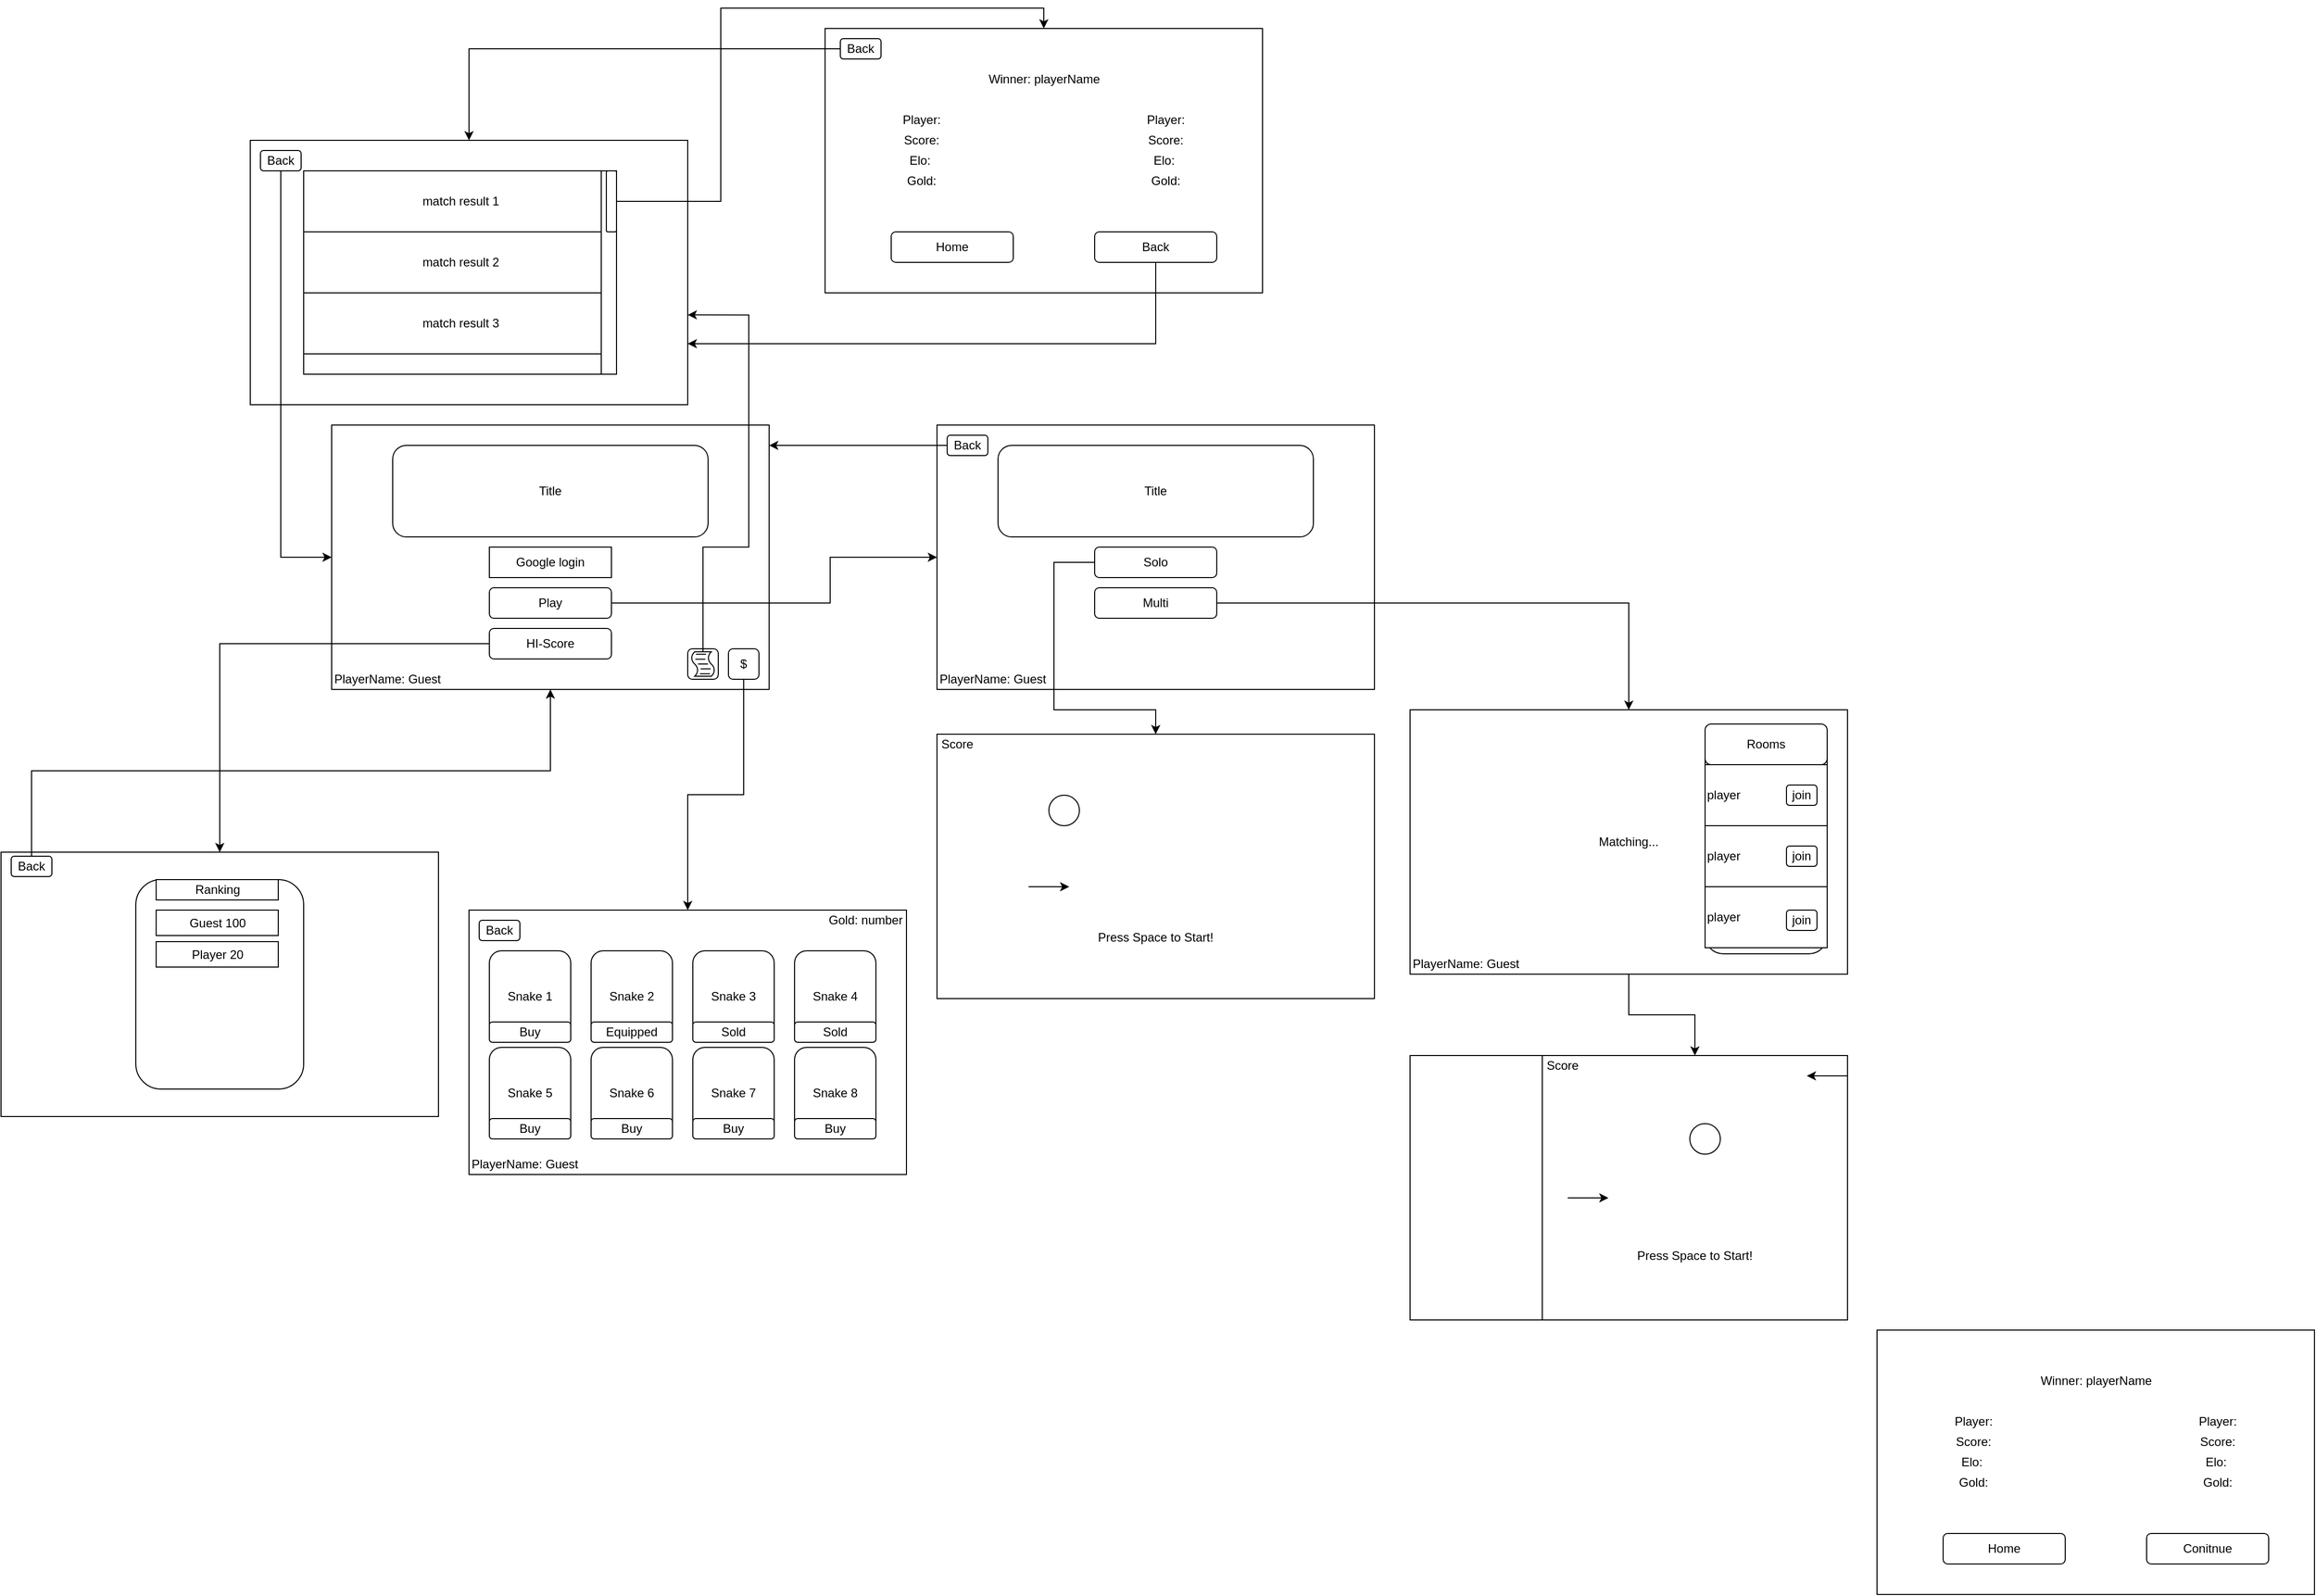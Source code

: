 <mxfile version="12.8.6" type="google"><diagram id="J53tYQup3hyC0t7pKHvP" name="Page-1"><mxGraphModel dx="2277" dy="1309" grid="1" gridSize="10" guides="1" tooltips="1" connect="1" arrows="1" fold="1" page="1" pageScale="1" pageWidth="1169" pageHeight="827" math="0" shadow="0"><root><mxCell id="0"/><mxCell id="1" parent="0"/><mxCell id="094Uyxnoe6RfK6rvbe17-1" value="" style="rounded=0;whiteSpace=wrap;html=1;" vertex="1" parent="1"><mxGeometry x="1080" y="640" width="430" height="260" as="geometry"/></mxCell><mxCell id="-EfgxJ5UrLYUa4ZJwMJZ-1" value="" style="rounded=0;whiteSpace=wrap;html=1;" parent="1" vertex="1"><mxGeometry x="20" y="20" width="430" height="260" as="geometry"/></mxCell><mxCell id="wEbS7HEM8zXvz7NVA_r6-2" value="" style="rounded=0;whiteSpace=wrap;html=1;" parent="1" vertex="1"><mxGeometry x="615" y="324" width="430" height="260" as="geometry"/></mxCell><mxCell id="M5F0qrwjIrJ_JEIdjpQz-5" style="edgeStyle=orthogonalEdgeStyle;rounded=0;orthogonalLoop=1;jettySize=auto;html=1;" parent="1" source="2wLH3CRTVkMD8u6jdnXQ-1" target="Uzh09OFhEm3jJOMTbpiP-16" edge="1"><mxGeometry relative="1" as="geometry"><Array as="points"><mxPoint x="510" y="195"/><mxPoint x="510" y="150"/></Array></mxGeometry></mxCell><mxCell id="2wLH3CRTVkMD8u6jdnXQ-1" value="Play" style="rounded=1;whiteSpace=wrap;html=1;" parent="1" vertex="1"><mxGeometry x="175" y="180" width="120" height="30" as="geometry"/></mxCell><mxCell id="2wLH3CRTVkMD8u6jdnXQ-2" value="Title" style="rounded=1;whiteSpace=wrap;html=1;" parent="1" vertex="1"><mxGeometry x="80" y="40" width="310" height="90" as="geometry"/></mxCell><mxCell id="2wLH3CRTVkMD8u6jdnXQ-3" style="edgeStyle=orthogonalEdgeStyle;rounded=0;orthogonalLoop=1;jettySize=auto;html=1;exitX=0.5;exitY=1;exitDx=0;exitDy=0;" parent="1" source="2wLH3CRTVkMD8u6jdnXQ-1" target="2wLH3CRTVkMD8u6jdnXQ-1" edge="1"><mxGeometry relative="1" as="geometry"/></mxCell><mxCell id="Uzh09OFhEm3jJOMTbpiP-1" value="Google login" style="rounded=0;whiteSpace=wrap;html=1;" parent="1" vertex="1"><mxGeometry x="175" y="140" width="120" height="30" as="geometry"/></mxCell><mxCell id="Uzh09OFhEm3jJOMTbpiP-2" value="PlayerName: Guest" style="text;html=1;strokeColor=none;fillColor=none;align=center;verticalAlign=middle;whiteSpace=wrap;rounded=0;" parent="1" vertex="1"><mxGeometry x="20" y="260" width="110" height="20" as="geometry"/></mxCell><mxCell id="Uzh09OFhEm3jJOMTbpiP-3" value="Score" style="text;html=1;strokeColor=none;fillColor=none;align=center;verticalAlign=middle;whiteSpace=wrap;rounded=0;" parent="1" vertex="1"><mxGeometry x="615" y="324" width="40" height="20" as="geometry"/></mxCell><mxCell id="Uzh09OFhEm3jJOMTbpiP-5" value="" style="ellipse;whiteSpace=wrap;html=1;aspect=fixed;" parent="1" vertex="1"><mxGeometry x="725" y="384" width="30" height="30" as="geometry"/></mxCell><mxCell id="Uzh09OFhEm3jJOMTbpiP-6" value="Press Space to Start!" style="text;html=1;strokeColor=none;fillColor=none;align=center;verticalAlign=middle;whiteSpace=wrap;rounded=0;" parent="1" vertex="1"><mxGeometry x="770" y="514" width="120" height="20" as="geometry"/></mxCell><mxCell id="Uzh09OFhEm3jJOMTbpiP-16" value="" style="rounded=0;whiteSpace=wrap;html=1;" parent="1" vertex="1"><mxGeometry x="615" y="20" width="430" height="260" as="geometry"/></mxCell><mxCell id="Uzh09OFhEm3jJOMTbpiP-18" value="Title" style="rounded=1;whiteSpace=wrap;html=1;" parent="1" vertex="1"><mxGeometry x="675" y="40" width="310" height="90" as="geometry"/></mxCell><mxCell id="Uzh09OFhEm3jJOMTbpiP-19" style="edgeStyle=orthogonalEdgeStyle;rounded=0;orthogonalLoop=1;jettySize=auto;html=1;exitX=0.5;exitY=1;exitDx=0;exitDy=0;" parent="1" edge="1"><mxGeometry relative="1" as="geometry"><mxPoint x="830" y="210" as="sourcePoint"/><mxPoint x="830" y="210" as="targetPoint"/></mxGeometry></mxCell><mxCell id="Uzh09OFhEm3jJOMTbpiP-22" value="PlayerName: Guest" style="text;html=1;strokeColor=none;fillColor=none;align=center;verticalAlign=middle;whiteSpace=wrap;rounded=0;" parent="1" vertex="1"><mxGeometry x="615" y="260" width="110" height="20" as="geometry"/></mxCell><mxCell id="Uzh09OFhEm3jJOMTbpiP-49" style="edgeStyle=orthogonalEdgeStyle;rounded=0;orthogonalLoop=1;jettySize=auto;html=1;" parent="1" source="Uzh09OFhEm3jJOMTbpiP-26" target="wEbS7HEM8zXvz7NVA_r6-2" edge="1"><mxGeometry relative="1" as="geometry"><mxPoint x="660" y="320" as="targetPoint"/><Array as="points"><mxPoint x="730" y="155"/><mxPoint x="730" y="300"/><mxPoint x="830" y="300"/></Array></mxGeometry></mxCell><mxCell id="Uzh09OFhEm3jJOMTbpiP-26" value="Solo&lt;span style=&quot;color: rgba(0 , 0 , 0 , 0) ; font-family: monospace ; font-size: 0px ; white-space: nowrap&quot;&gt;%3CmxGraphModel%3E%3Croot%3E%3CmxCell%20id%3D%220%22%2F%3E%3CmxCell%20id%3D%221%22%20parent%3D%220%22%2F%3E%3CmxCell%20id%3D%222%22%20value%3D%22Play%22%20style%3D%22rounded%3D1%3BwhiteSpace%3Dwrap%3Bhtml%3D1%3B%22%20vertex%3D%221%22%20parent%3D%221%22%3E%3CmxGeometry%20x%3D%22175%22%20y%3D%22180%22%20width%3D%22120%22%20height%3D%2230%22%20as%3D%22geometry%22%2F%3E%3C%2FmxCell%3E%3C%2Froot%3E%3C%2FmxGraphModel%3E&lt;/span&gt;" style="rounded=1;whiteSpace=wrap;html=1;" parent="1" vertex="1"><mxGeometry x="770" y="140" width="120" height="30" as="geometry"/></mxCell><mxCell id="Uzh09OFhEm3jJOMTbpiP-47" style="edgeStyle=orthogonalEdgeStyle;rounded=0;orthogonalLoop=1;jettySize=auto;html=1;" parent="1" source="Uzh09OFhEm3jJOMTbpiP-27" target="Uzh09OFhEm3jJOMTbpiP-45" edge="1"><mxGeometry relative="1" as="geometry"/></mxCell><mxCell id="Uzh09OFhEm3jJOMTbpiP-27" value="Multi" style="rounded=1;whiteSpace=wrap;html=1;" parent="1" vertex="1"><mxGeometry x="770" y="180" width="120" height="30" as="geometry"/></mxCell><mxCell id="Uzh09OFhEm3jJOMTbpiP-50" style="edgeStyle=orthogonalEdgeStyle;rounded=0;orthogonalLoop=1;jettySize=auto;html=1;entryX=1;entryY=0.077;entryDx=0;entryDy=0;entryPerimeter=0;" parent="1" source="Uzh09OFhEm3jJOMTbpiP-28" target="-EfgxJ5UrLYUa4ZJwMJZ-1" edge="1"><mxGeometry relative="1" as="geometry"/></mxCell><mxCell id="Uzh09OFhEm3jJOMTbpiP-28" value="Back" style="rounded=1;whiteSpace=wrap;html=1;" parent="1" vertex="1"><mxGeometry x="625" y="30" width="40" height="20" as="geometry"/></mxCell><mxCell id="Uzh09OFhEm3jJOMTbpiP-29" value="" style="rounded=0;whiteSpace=wrap;html=1;" parent="1" vertex="1"><mxGeometry x="1210" y="640" width="300" height="260" as="geometry"/></mxCell><mxCell id="Uzh09OFhEm3jJOMTbpiP-30" value="Score" style="text;html=1;strokeColor=none;fillColor=none;align=center;verticalAlign=middle;whiteSpace=wrap;rounded=0;" parent="1" vertex="1"><mxGeometry x="1210" y="640" width="40" height="20" as="geometry"/></mxCell><mxCell id="Uzh09OFhEm3jJOMTbpiP-33" value="Press Space to Start!" style="text;html=1;strokeColor=none;fillColor=none;align=center;verticalAlign=middle;whiteSpace=wrap;rounded=0;" parent="1" vertex="1"><mxGeometry x="1300" y="827" width="120" height="20" as="geometry"/></mxCell><mxCell id="Uzh09OFhEm3jJOMTbpiP-39" value="" style="ellipse;whiteSpace=wrap;html=1;aspect=fixed;" parent="1" vertex="1"><mxGeometry x="1355" y="707" width="30" height="30" as="geometry"/></mxCell><mxCell id="Uzh09OFhEm3jJOMTbpiP-42" value="" style="endArrow=classic;html=1;" parent="1" edge="1"><mxGeometry width="50" height="50" relative="1" as="geometry"><mxPoint x="1510" y="660" as="sourcePoint"/><mxPoint x="1470" y="660" as="targetPoint"/><Array as="points"/></mxGeometry></mxCell><mxCell id="Uzh09OFhEm3jJOMTbpiP-43" value="" style="endArrow=classic;html=1;" parent="1" edge="1"><mxGeometry width="50" height="50" relative="1" as="geometry"><mxPoint x="1235" y="780" as="sourcePoint"/><mxPoint x="1275" y="780" as="targetPoint"/><Array as="points"/></mxGeometry></mxCell><mxCell id="Uzh09OFhEm3jJOMTbpiP-44" value="" style="endArrow=classic;html=1;" parent="1" edge="1"><mxGeometry width="50" height="50" relative="1" as="geometry"><mxPoint x="705" y="474" as="sourcePoint"/><mxPoint x="745" y="474" as="targetPoint"/><Array as="points"/></mxGeometry></mxCell><mxCell id="Uzh09OFhEm3jJOMTbpiP-48" style="edgeStyle=orthogonalEdgeStyle;rounded=0;orthogonalLoop=1;jettySize=auto;html=1;" parent="1" source="Uzh09OFhEm3jJOMTbpiP-45" target="Uzh09OFhEm3jJOMTbpiP-29" edge="1"><mxGeometry relative="1" as="geometry"/></mxCell><mxCell id="Uzh09OFhEm3jJOMTbpiP-45" value="Matching..." style="rounded=0;whiteSpace=wrap;html=1;" parent="1" vertex="1"><mxGeometry x="1080" y="300" width="430" height="260" as="geometry"/></mxCell><mxCell id="Uzh09OFhEm3jJOMTbpiP-53" value="" style="rounded=0;whiteSpace=wrap;html=1;" parent="1" vertex="1"><mxGeometry x="-305" y="440" width="430" height="260" as="geometry"/></mxCell><mxCell id="Uzh09OFhEm3jJOMTbpiP-55" value="" style="rounded=1;whiteSpace=wrap;html=1;" parent="1" vertex="1"><mxGeometry x="-172.5" y="467" width="165" height="206" as="geometry"/></mxCell><mxCell id="Uzh09OFhEm3jJOMTbpiP-57" value="Ranking" style="rounded=0;whiteSpace=wrap;html=1;" parent="1" vertex="1"><mxGeometry x="-152.5" y="467" width="120" height="20" as="geometry"/></mxCell><mxCell id="Uzh09OFhEm3jJOMTbpiP-60" value="Guest 100" style="rounded=0;whiteSpace=wrap;html=1;" parent="1" vertex="1"><mxGeometry x="-152.5" y="497" width="120" height="25" as="geometry"/></mxCell><mxCell id="Uzh09OFhEm3jJOMTbpiP-61" value="Player 20" style="rounded=0;whiteSpace=wrap;html=1;" parent="1" vertex="1"><mxGeometry x="-152.5" y="528" width="120" height="25" as="geometry"/></mxCell><mxCell id="M5F0qrwjIrJ_JEIdjpQz-34" style="edgeStyle=orthogonalEdgeStyle;rounded=0;orthogonalLoop=1;jettySize=auto;html=1;" parent="1" source="Uzh09OFhEm3jJOMTbpiP-62" target="-EfgxJ5UrLYUa4ZJwMJZ-1" edge="1"><mxGeometry relative="1" as="geometry"><Array as="points"><mxPoint x="-275" y="360"/><mxPoint x="235" y="360"/></Array></mxGeometry></mxCell><mxCell id="Uzh09OFhEm3jJOMTbpiP-62" value="Back" style="rounded=1;whiteSpace=wrap;html=1;" parent="1" vertex="1"><mxGeometry x="-295" y="444" width="40" height="20" as="geometry"/></mxCell><mxCell id="Uzh09OFhEm3jJOMTbpiP-64" value="PlayerName: Guest" style="text;html=1;strokeColor=none;fillColor=none;align=center;verticalAlign=middle;whiteSpace=wrap;rounded=0;" parent="1" vertex="1"><mxGeometry x="1080" y="540" width="110" height="20" as="geometry"/></mxCell><mxCell id="M5F0qrwjIrJ_JEIdjpQz-2" style="edgeStyle=orthogonalEdgeStyle;rounded=0;orthogonalLoop=1;jettySize=auto;html=1;" parent="1" source="2wLH3CRTVkMD8u6jdnXQ-4" target="Uzh09OFhEm3jJOMTbpiP-53" edge="1"><mxGeometry relative="1" as="geometry"/></mxCell><mxCell id="2wLH3CRTVkMD8u6jdnXQ-4" value="HI-Score" style="rounded=1;whiteSpace=wrap;html=1;" parent="1" vertex="1"><mxGeometry x="175" y="220" width="120" height="30" as="geometry"/></mxCell><mxCell id="M5F0qrwjIrJ_JEIdjpQz-35" style="edgeStyle=orthogonalEdgeStyle;rounded=0;orthogonalLoop=1;jettySize=auto;html=1;" parent="1" source="M5F0qrwjIrJ_JEIdjpQz-6" target="M5F0qrwjIrJ_JEIdjpQz-7" edge="1"><mxGeometry relative="1" as="geometry"/></mxCell><mxCell id="M5F0qrwjIrJ_JEIdjpQz-6" value="$" style="rounded=1;whiteSpace=wrap;html=1;" parent="1" vertex="1"><mxGeometry x="410" y="240" width="30" height="30" as="geometry"/></mxCell><mxCell id="M5F0qrwjIrJ_JEIdjpQz-7" value="" style="rounded=0;whiteSpace=wrap;html=1;" parent="1" vertex="1"><mxGeometry x="155" y="497" width="430" height="260" as="geometry"/></mxCell><mxCell id="M5F0qrwjIrJ_JEIdjpQz-9" style="edgeStyle=orthogonalEdgeStyle;rounded=0;orthogonalLoop=1;jettySize=auto;html=1;exitX=0.5;exitY=1;exitDx=0;exitDy=0;" parent="1" edge="1"><mxGeometry relative="1" as="geometry"><mxPoint x="370" y="687" as="sourcePoint"/><mxPoint x="370" y="687" as="targetPoint"/></mxGeometry></mxCell><mxCell id="M5F0qrwjIrJ_JEIdjpQz-10" value="PlayerName: Guest" style="text;html=1;strokeColor=none;fillColor=none;align=center;verticalAlign=middle;whiteSpace=wrap;rounded=0;" parent="1" vertex="1"><mxGeometry x="155" y="737" width="110" height="20" as="geometry"/></mxCell><mxCell id="M5F0qrwjIrJ_JEIdjpQz-13" value="Back" style="rounded=1;whiteSpace=wrap;html=1;" parent="1" vertex="1"><mxGeometry x="165" y="507" width="40" height="20" as="geometry"/></mxCell><mxCell id="M5F0qrwjIrJ_JEIdjpQz-16" value="Snake 1" style="rounded=1;whiteSpace=wrap;html=1;" parent="1" vertex="1"><mxGeometry x="175" y="537" width="80" height="90" as="geometry"/></mxCell><mxCell id="M5F0qrwjIrJ_JEIdjpQz-18" value="Snake 3" style="rounded=1;whiteSpace=wrap;html=1;" parent="1" vertex="1"><mxGeometry x="375" y="537" width="80" height="90" as="geometry"/></mxCell><mxCell id="M5F0qrwjIrJ_JEIdjpQz-19" value="Snake 2" style="rounded=1;whiteSpace=wrap;html=1;" parent="1" vertex="1"><mxGeometry x="275" y="537" width="80" height="90" as="geometry"/></mxCell><mxCell id="M5F0qrwjIrJ_JEIdjpQz-20" value="Snake 4" style="rounded=1;whiteSpace=wrap;html=1;" parent="1" vertex="1"><mxGeometry x="475" y="537" width="80" height="90" as="geometry"/></mxCell><mxCell id="M5F0qrwjIrJ_JEIdjpQz-21" value="Snake 5" style="rounded=1;whiteSpace=wrap;html=1;" parent="1" vertex="1"><mxGeometry x="175" y="632" width="80" height="90" as="geometry"/></mxCell><mxCell id="M5F0qrwjIrJ_JEIdjpQz-22" value="Snake 7" style="rounded=1;whiteSpace=wrap;html=1;" parent="1" vertex="1"><mxGeometry x="375" y="632" width="80" height="90" as="geometry"/></mxCell><mxCell id="M5F0qrwjIrJ_JEIdjpQz-23" value="Snake 6" style="rounded=1;whiteSpace=wrap;html=1;" parent="1" vertex="1"><mxGeometry x="275" y="632" width="80" height="90" as="geometry"/></mxCell><mxCell id="M5F0qrwjIrJ_JEIdjpQz-24" value="Snake 8" style="rounded=1;whiteSpace=wrap;html=1;" parent="1" vertex="1"><mxGeometry x="475" y="632" width="80" height="90" as="geometry"/></mxCell><mxCell id="M5F0qrwjIrJ_JEIdjpQz-25" value="Buy" style="rounded=1;whiteSpace=wrap;html=1;" parent="1" vertex="1"><mxGeometry x="175" y="607" width="80" height="20" as="geometry"/></mxCell><mxCell id="M5F0qrwjIrJ_JEIdjpQz-26" value="Equipped" style="rounded=1;whiteSpace=wrap;html=1;" parent="1" vertex="1"><mxGeometry x="275" y="607" width="80" height="20" as="geometry"/></mxCell><mxCell id="M5F0qrwjIrJ_JEIdjpQz-27" value="Sold" style="rounded=1;whiteSpace=wrap;html=1;" parent="1" vertex="1"><mxGeometry x="375" y="607" width="80" height="20" as="geometry"/></mxCell><mxCell id="M5F0qrwjIrJ_JEIdjpQz-28" value="Sold" style="rounded=1;whiteSpace=wrap;html=1;" parent="1" vertex="1"><mxGeometry x="475" y="607" width="80" height="20" as="geometry"/></mxCell><mxCell id="M5F0qrwjIrJ_JEIdjpQz-29" value="Buy" style="rounded=1;whiteSpace=wrap;html=1;" parent="1" vertex="1"><mxGeometry x="175" y="702" width="80" height="20" as="geometry"/></mxCell><mxCell id="M5F0qrwjIrJ_JEIdjpQz-30" value="Buy" style="rounded=1;whiteSpace=wrap;html=1;" parent="1" vertex="1"><mxGeometry x="275" y="702" width="80" height="20" as="geometry"/></mxCell><mxCell id="M5F0qrwjIrJ_JEIdjpQz-31" value="Buy" style="rounded=1;whiteSpace=wrap;html=1;" parent="1" vertex="1"><mxGeometry x="375" y="702" width="80" height="20" as="geometry"/></mxCell><mxCell id="M5F0qrwjIrJ_JEIdjpQz-32" value="Buy" style="rounded=1;whiteSpace=wrap;html=1;" parent="1" vertex="1"><mxGeometry x="475" y="702" width="80" height="20" as="geometry"/></mxCell><mxCell id="M5F0qrwjIrJ_JEIdjpQz-33" value="Gold: number" style="text;html=1;strokeColor=none;fillColor=none;align=center;verticalAlign=middle;whiteSpace=wrap;rounded=0;" parent="1" vertex="1"><mxGeometry x="505" y="497" width="80" height="20" as="geometry"/></mxCell><mxCell id="Rgcn3fLwIJOAi9_rrL0n-1" value="" style="rounded=0;whiteSpace=wrap;html=1;" parent="1" vertex="1"><mxGeometry x="1539" y="910" width="430" height="260" as="geometry"/></mxCell><mxCell id="Rgcn3fLwIJOAi9_rrL0n-7" value="Winner: playerName" style="text;html=1;strokeColor=none;fillColor=none;align=center;verticalAlign=middle;whiteSpace=wrap;rounded=0;" parent="1" vertex="1"><mxGeometry x="1696.5" y="950" width="115" height="20" as="geometry"/></mxCell><mxCell id="Rgcn3fLwIJOAi9_rrL0n-8" value="Score:" style="text;html=1;strokeColor=none;fillColor=none;align=center;verticalAlign=middle;whiteSpace=wrap;rounded=0;" parent="1" vertex="1"><mxGeometry x="1614" y="1010" width="40" height="20" as="geometry"/></mxCell><mxCell id="Rgcn3fLwIJOAi9_rrL0n-9" value="" style="rounded=1;whiteSpace=wrap;html=1;" parent="1" vertex="1"><mxGeometry x="1370" y="320" width="120" height="220" as="geometry"/></mxCell><mxCell id="Rgcn3fLwIJOAi9_rrL0n-11" value="Rooms" style="rounded=1;whiteSpace=wrap;html=1;" parent="1" vertex="1"><mxGeometry x="1370" y="314" width="120" height="40" as="geometry"/></mxCell><mxCell id="Rgcn3fLwIJOAi9_rrL0n-13" value="player" style="rounded=0;whiteSpace=wrap;html=1;align=left;" parent="1" vertex="1"><mxGeometry x="1370" y="354" width="120" height="60" as="geometry"/></mxCell><mxCell id="Rgcn3fLwIJOAi9_rrL0n-14" value="player" style="rounded=0;whiteSpace=wrap;html=1;align=left;" parent="1" vertex="1"><mxGeometry x="1370" y="414" width="120" height="60" as="geometry"/></mxCell><mxCell id="Rgcn3fLwIJOAi9_rrL0n-15" value="player" style="rounded=0;whiteSpace=wrap;html=1;align=left;" parent="1" vertex="1"><mxGeometry x="1370" y="474" width="120" height="60" as="geometry"/></mxCell><mxCell id="Rgcn3fLwIJOAi9_rrL0n-16" value="Elo:&amp;nbsp;" style="text;html=1;strokeColor=none;fillColor=none;align=center;verticalAlign=middle;whiteSpace=wrap;rounded=0;" parent="1" vertex="1"><mxGeometry x="1614" y="1030" width="40" height="20" as="geometry"/></mxCell><mxCell id="Rgcn3fLwIJOAi9_rrL0n-18" value="Player:" style="text;html=1;strokeColor=none;fillColor=none;align=center;verticalAlign=middle;whiteSpace=wrap;rounded=0;" parent="1" vertex="1"><mxGeometry x="1614" y="990" width="40" height="20" as="geometry"/></mxCell><mxCell id="Rgcn3fLwIJOAi9_rrL0n-22" value="Gold:" style="text;html=1;strokeColor=none;fillColor=none;align=center;verticalAlign=middle;whiteSpace=wrap;rounded=0;" parent="1" vertex="1"><mxGeometry x="1614" y="1050" width="40" height="20" as="geometry"/></mxCell><mxCell id="Rgcn3fLwIJOAi9_rrL0n-23" value="Score:" style="text;html=1;strokeColor=none;fillColor=none;align=center;verticalAlign=middle;whiteSpace=wrap;rounded=0;" parent="1" vertex="1"><mxGeometry x="1854" y="1010" width="40" height="20" as="geometry"/></mxCell><mxCell id="Rgcn3fLwIJOAi9_rrL0n-24" value="Elo:&amp;nbsp;" style="text;html=1;strokeColor=none;fillColor=none;align=center;verticalAlign=middle;whiteSpace=wrap;rounded=0;" parent="1" vertex="1"><mxGeometry x="1854" y="1030" width="40" height="20" as="geometry"/></mxCell><mxCell id="Rgcn3fLwIJOAi9_rrL0n-25" value="Player:" style="text;html=1;strokeColor=none;fillColor=none;align=center;verticalAlign=middle;whiteSpace=wrap;rounded=0;" parent="1" vertex="1"><mxGeometry x="1854" y="990" width="40" height="20" as="geometry"/></mxCell><mxCell id="Rgcn3fLwIJOAi9_rrL0n-26" value="Gold:" style="text;html=1;strokeColor=none;fillColor=none;align=center;verticalAlign=middle;whiteSpace=wrap;rounded=0;" parent="1" vertex="1"><mxGeometry x="1854" y="1050" width="40" height="20" as="geometry"/></mxCell><mxCell id="Rgcn3fLwIJOAi9_rrL0n-27" value="Home" style="rounded=1;whiteSpace=wrap;html=1;" parent="1" vertex="1"><mxGeometry x="1604" y="1110" width="120" height="30" as="geometry"/></mxCell><mxCell id="Rgcn3fLwIJOAi9_rrL0n-28" value="Conitnue" style="rounded=1;whiteSpace=wrap;html=1;" parent="1" vertex="1"><mxGeometry x="1804" y="1110" width="120" height="30" as="geometry"/></mxCell><mxCell id="Vdu1HN3h6Zm7kHDCBAJZ-2" value="join" style="rounded=1;whiteSpace=wrap;html=1;" parent="1" vertex="1"><mxGeometry x="1450" y="374" width="30" height="20" as="geometry"/></mxCell><mxCell id="Vdu1HN3h6Zm7kHDCBAJZ-3" value="join" style="rounded=1;whiteSpace=wrap;html=1;" parent="1" vertex="1"><mxGeometry x="1450" y="434" width="30" height="20" as="geometry"/></mxCell><mxCell id="Vdu1HN3h6Zm7kHDCBAJZ-4" value="join" style="rounded=1;whiteSpace=wrap;html=1;" parent="1" vertex="1"><mxGeometry x="1450" y="497" width="30" height="20" as="geometry"/></mxCell><mxCell id="Vdu1HN3h6Zm7kHDCBAJZ-6" value="" style="rounded=1;whiteSpace=wrap;html=1;" parent="1" vertex="1"><mxGeometry x="370" y="240" width="30" height="30" as="geometry"/></mxCell><mxCell id="Vdu1HN3h6Zm7kHDCBAJZ-7" style="edgeStyle=orthogonalEdgeStyle;rounded=0;orthogonalLoop=1;jettySize=auto;html=1;" parent="1" source="Vdu1HN3h6Zm7kHDCBAJZ-5" edge="1"><mxGeometry relative="1" as="geometry"><mxPoint x="370" y="-88.333" as="targetPoint"/><Array as="points"><mxPoint x="385" y="140"/><mxPoint x="430" y="140"/><mxPoint x="430" y="-88"/></Array></mxGeometry></mxCell><mxCell id="Vdu1HN3h6Zm7kHDCBAJZ-5" value="" style="shape=mxgraph.bpmn.script_task;html=1;outlineConnect=0;" parent="1" vertex="1"><mxGeometry x="373" y="243" width="24" height="24" as="geometry"/></mxCell><mxCell id="Vdu1HN3h6Zm7kHDCBAJZ-8" value="" style="rounded=0;whiteSpace=wrap;html=1;" parent="1" vertex="1"><mxGeometry x="-60" y="-260" width="430" height="260" as="geometry"/></mxCell><mxCell id="Vdu1HN3h6Zm7kHDCBAJZ-9" value="" style="rounded=0;whiteSpace=wrap;html=1;" parent="1" vertex="1"><mxGeometry x="505" y="-370" width="430" height="260" as="geometry"/></mxCell><mxCell id="Vdu1HN3h6Zm7kHDCBAJZ-10" value="Winner: playerName" style="text;html=1;strokeColor=none;fillColor=none;align=center;verticalAlign=middle;whiteSpace=wrap;rounded=0;" parent="1" vertex="1"><mxGeometry x="662.5" y="-330" width="115" height="20" as="geometry"/></mxCell><mxCell id="Vdu1HN3h6Zm7kHDCBAJZ-11" value="Score:" style="text;html=1;strokeColor=none;fillColor=none;align=center;verticalAlign=middle;whiteSpace=wrap;rounded=0;" parent="1" vertex="1"><mxGeometry x="580" y="-270" width="40" height="20" as="geometry"/></mxCell><mxCell id="Vdu1HN3h6Zm7kHDCBAJZ-12" value="Elo:&amp;nbsp;" style="text;html=1;strokeColor=none;fillColor=none;align=center;verticalAlign=middle;whiteSpace=wrap;rounded=0;" parent="1" vertex="1"><mxGeometry x="580" y="-250" width="40" height="20" as="geometry"/></mxCell><mxCell id="Vdu1HN3h6Zm7kHDCBAJZ-13" value="Player:" style="text;html=1;strokeColor=none;fillColor=none;align=center;verticalAlign=middle;whiteSpace=wrap;rounded=0;" parent="1" vertex="1"><mxGeometry x="580" y="-290" width="40" height="20" as="geometry"/></mxCell><mxCell id="Vdu1HN3h6Zm7kHDCBAJZ-14" value="Gold:" style="text;html=1;strokeColor=none;fillColor=none;align=center;verticalAlign=middle;whiteSpace=wrap;rounded=0;" parent="1" vertex="1"><mxGeometry x="580" y="-230" width="40" height="20" as="geometry"/></mxCell><mxCell id="Vdu1HN3h6Zm7kHDCBAJZ-15" value="Score:" style="text;html=1;strokeColor=none;fillColor=none;align=center;verticalAlign=middle;whiteSpace=wrap;rounded=0;" parent="1" vertex="1"><mxGeometry x="820" y="-270" width="40" height="20" as="geometry"/></mxCell><mxCell id="Vdu1HN3h6Zm7kHDCBAJZ-16" value="Elo:&amp;nbsp;" style="text;html=1;strokeColor=none;fillColor=none;align=center;verticalAlign=middle;whiteSpace=wrap;rounded=0;" parent="1" vertex="1"><mxGeometry x="820" y="-250" width="40" height="20" as="geometry"/></mxCell><mxCell id="Vdu1HN3h6Zm7kHDCBAJZ-17" value="Player:" style="text;html=1;strokeColor=none;fillColor=none;align=center;verticalAlign=middle;whiteSpace=wrap;rounded=0;" parent="1" vertex="1"><mxGeometry x="820" y="-290" width="40" height="20" as="geometry"/></mxCell><mxCell id="Vdu1HN3h6Zm7kHDCBAJZ-18" value="Gold:" style="text;html=1;strokeColor=none;fillColor=none;align=center;verticalAlign=middle;whiteSpace=wrap;rounded=0;" parent="1" vertex="1"><mxGeometry x="820" y="-230" width="40" height="20" as="geometry"/></mxCell><mxCell id="Vdu1HN3h6Zm7kHDCBAJZ-19" value="Home" style="rounded=1;whiteSpace=wrap;html=1;" parent="1" vertex="1"><mxGeometry x="570" y="-170" width="120" height="30" as="geometry"/></mxCell><mxCell id="Vdu1HN3h6Zm7kHDCBAJZ-33" style="edgeStyle=orthogonalEdgeStyle;rounded=0;orthogonalLoop=1;jettySize=auto;html=1;" parent="1" source="Vdu1HN3h6Zm7kHDCBAJZ-20" target="Vdu1HN3h6Zm7kHDCBAJZ-8" edge="1"><mxGeometry relative="1" as="geometry"><Array as="points"><mxPoint x="830" y="-60"/></Array></mxGeometry></mxCell><mxCell id="Vdu1HN3h6Zm7kHDCBAJZ-20" value="Back" style="rounded=1;whiteSpace=wrap;html=1;" parent="1" vertex="1"><mxGeometry x="770" y="-170" width="120" height="30" as="geometry"/></mxCell><mxCell id="Vdu1HN3h6Zm7kHDCBAJZ-21" value="" style="rounded=0;whiteSpace=wrap;html=1;" parent="1" vertex="1"><mxGeometry x="-7.5" y="-230" width="307.5" height="200" as="geometry"/></mxCell><mxCell id="Vdu1HN3h6Zm7kHDCBAJZ-30" style="edgeStyle=orthogonalEdgeStyle;rounded=0;orthogonalLoop=1;jettySize=auto;html=1;entryX=0.5;entryY=0;entryDx=0;entryDy=0;" parent="1" source="Vdu1HN3h6Zm7kHDCBAJZ-22" target="Vdu1HN3h6Zm7kHDCBAJZ-9" edge="1"><mxGeometry relative="1" as="geometry"/></mxCell><mxCell id="Vdu1HN3h6Zm7kHDCBAJZ-22" value="match result 1" style="rounded=0;whiteSpace=wrap;html=1;" parent="1" vertex="1"><mxGeometry x="-7.5" y="-230" width="307.5" height="60" as="geometry"/></mxCell><mxCell id="Vdu1HN3h6Zm7kHDCBAJZ-23" value="&lt;span style=&quot;white-space: normal&quot;&gt;match result 2&lt;/span&gt;" style="rounded=0;whiteSpace=wrap;html=1;" parent="1" vertex="1"><mxGeometry x="-7.5" y="-170" width="307.5" height="60" as="geometry"/></mxCell><mxCell id="Vdu1HN3h6Zm7kHDCBAJZ-24" value="&lt;span style=&quot;white-space: normal&quot;&gt;match result 3&lt;/span&gt;" style="rounded=0;whiteSpace=wrap;html=1;" parent="1" vertex="1"><mxGeometry x="-7.5" y="-110" width="307.5" height="60" as="geometry"/></mxCell><mxCell id="Vdu1HN3h6Zm7kHDCBAJZ-25" value="" style="rounded=0;whiteSpace=wrap;html=1;" parent="1" vertex="1"><mxGeometry x="285" y="-230" width="15" height="200" as="geometry"/></mxCell><mxCell id="Vdu1HN3h6Zm7kHDCBAJZ-26" value="" style="rounded=1;whiteSpace=wrap;html=1;" parent="1" vertex="1"><mxGeometry x="290" y="-230" width="10" height="60" as="geometry"/></mxCell><mxCell id="Vdu1HN3h6Zm7kHDCBAJZ-29" style="edgeStyle=orthogonalEdgeStyle;rounded=0;orthogonalLoop=1;jettySize=auto;html=1;" parent="1" source="Vdu1HN3h6Zm7kHDCBAJZ-27" target="-EfgxJ5UrLYUa4ZJwMJZ-1" edge="1"><mxGeometry relative="1" as="geometry"><Array as="points"><mxPoint x="-30" y="150"/></Array></mxGeometry></mxCell><mxCell id="Vdu1HN3h6Zm7kHDCBAJZ-27" value="Back" style="rounded=1;whiteSpace=wrap;html=1;" parent="1" vertex="1"><mxGeometry x="-50" y="-250" width="40" height="20" as="geometry"/></mxCell><mxCell id="Vdu1HN3h6Zm7kHDCBAJZ-32" style="edgeStyle=orthogonalEdgeStyle;rounded=0;orthogonalLoop=1;jettySize=auto;html=1;" parent="1" source="Vdu1HN3h6Zm7kHDCBAJZ-31" target="Vdu1HN3h6Zm7kHDCBAJZ-8" edge="1"><mxGeometry relative="1" as="geometry"/></mxCell><mxCell id="Vdu1HN3h6Zm7kHDCBAJZ-31" value="Back" style="rounded=1;whiteSpace=wrap;html=1;" parent="1" vertex="1"><mxGeometry x="520" y="-360" width="40" height="20" as="geometry"/></mxCell></root></mxGraphModel></diagram></mxfile>